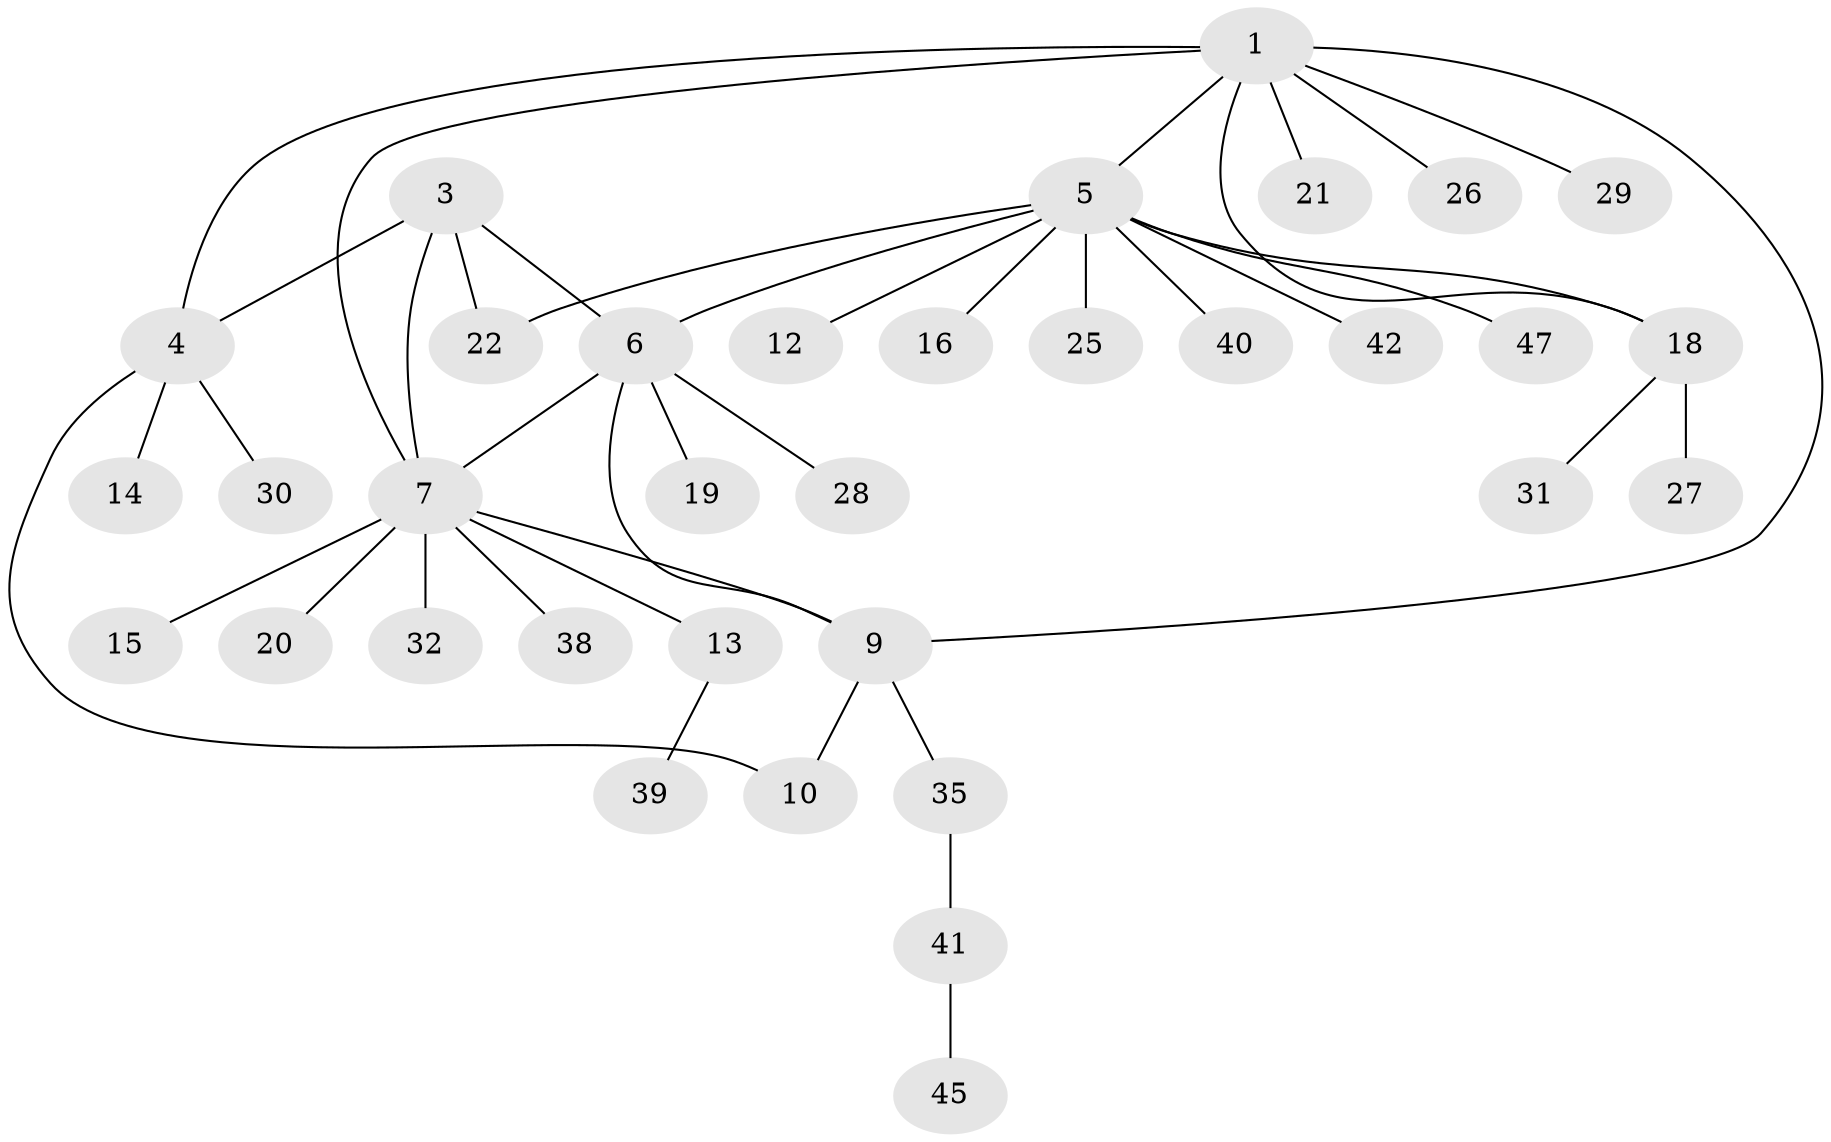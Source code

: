 // original degree distribution, {6: 0.041666666666666664, 4: 0.08333333333333333, 8: 0.020833333333333332, 7: 0.041666666666666664, 5: 0.041666666666666664, 3: 0.08333333333333333, 2: 0.10416666666666667, 1: 0.5833333333333334}
// Generated by graph-tools (version 1.1) at 2025/11/02/27/25 16:11:33]
// undirected, 34 vertices, 41 edges
graph export_dot {
graph [start="1"]
  node [color=gray90,style=filled];
  1 [super="+2"];
  3;
  4 [super="+36"];
  5 [super="+34"];
  6 [super="+46"];
  7 [super="+8"];
  9 [super="+11"];
  10 [super="+24"];
  12;
  13 [super="+23"];
  14 [super="+17"];
  15;
  16;
  18 [super="+43"];
  19 [super="+33"];
  20;
  21;
  22 [super="+37"];
  25;
  26;
  27;
  28;
  29;
  30;
  31;
  32;
  35 [super="+48"];
  38;
  39;
  40;
  41 [super="+44"];
  42;
  45;
  47;
  1 -- 4;
  1 -- 5;
  1 -- 18;
  1 -- 21;
  1 -- 29;
  1 -- 26;
  1 -- 9;
  1 -- 7;
  3 -- 4;
  3 -- 6;
  3 -- 7;
  3 -- 22;
  4 -- 10;
  4 -- 14;
  4 -- 30;
  5 -- 6;
  5 -- 12;
  5 -- 16;
  5 -- 25;
  5 -- 40;
  5 -- 42;
  5 -- 18;
  5 -- 47;
  5 -- 22;
  6 -- 9;
  6 -- 19;
  6 -- 28;
  6 -- 7;
  7 -- 15;
  7 -- 20;
  7 -- 32;
  7 -- 38;
  7 -- 9;
  7 -- 13;
  9 -- 10;
  9 -- 35;
  13 -- 39;
  18 -- 27;
  18 -- 31;
  35 -- 41;
  41 -- 45;
}
